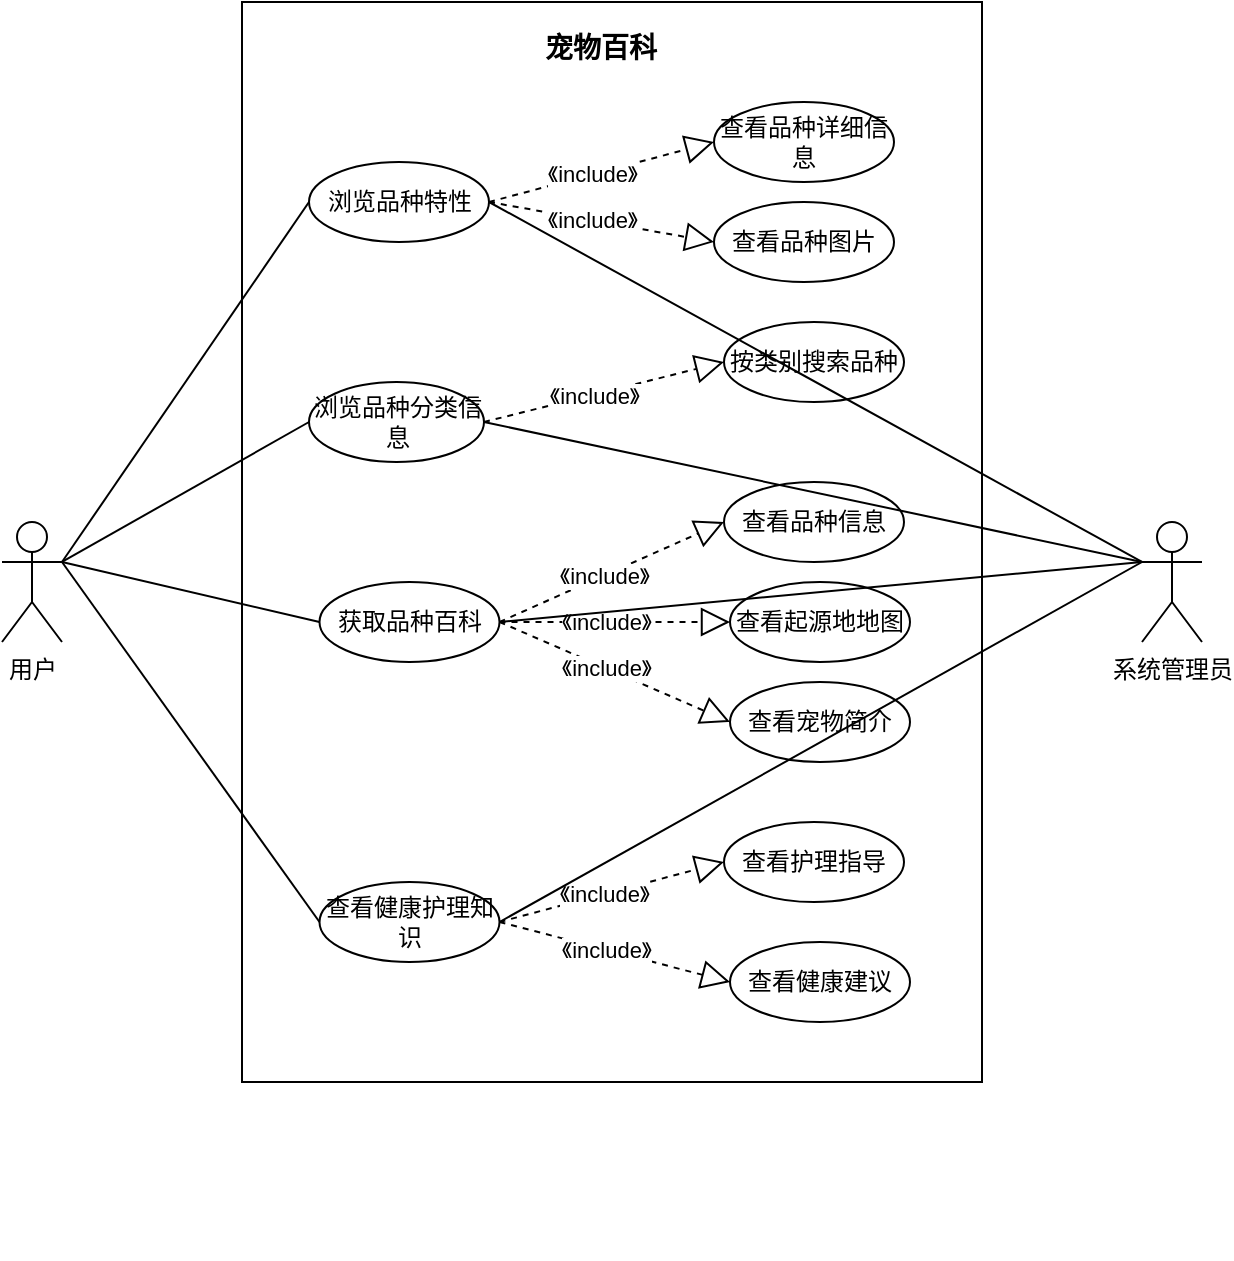<mxfile version="24.7.5">
  <diagram name="第 1 页" id="dQLx0q2Ztyzr-I0DLPRw">
    <mxGraphModel dx="1113" dy="790" grid="1" gridSize="10" guides="1" tooltips="1" connect="1" arrows="1" fold="1" page="1" pageScale="1" pageWidth="827" pageHeight="1169" math="0" shadow="0">
      <root>
        <mxCell id="0" />
        <mxCell id="1" parent="0" />
        <mxCell id="Qr4zRflr08_f6PJ-hQDn-60" value="" style="rounded=0;whiteSpace=wrap;html=1;" vertex="1" parent="1">
          <mxGeometry x="170" y="60" width="370" height="540" as="geometry" />
        </mxCell>
        <mxCell id="Qr4zRflr08_f6PJ-hQDn-2" value="用户" style="shape=umlActor;verticalLabelPosition=bottom;verticalAlign=top;html=1;outlineConnect=0;" vertex="1" parent="1">
          <mxGeometry x="50" y="320" width="30" height="60" as="geometry" />
        </mxCell>
        <mxCell id="Qr4zRflr08_f6PJ-hQDn-3" value="系统管理员" style="shape=umlActor;verticalLabelPosition=bottom;verticalAlign=top;html=1;outlineConnect=0;" vertex="1" parent="1">
          <mxGeometry x="620" y="320" width="30" height="60" as="geometry" />
        </mxCell>
        <mxCell id="Qr4zRflr08_f6PJ-hQDn-4" value="&lt;font style=&quot;font-size: 14px;&quot;&gt;宠物百科&lt;/font&gt;" style="text;strokeColor=none;fillColor=none;html=1;fontSize=24;fontStyle=1;verticalAlign=middle;align=center;" vertex="1" parent="1">
          <mxGeometry x="298.75" y="60" width="100" height="40" as="geometry" />
        </mxCell>
        <mxCell id="Qr4zRflr08_f6PJ-hQDn-5" value="浏览品种特性" style="ellipse;whiteSpace=wrap;html=1;" vertex="1" parent="1">
          <mxGeometry x="203.5" y="140" width="90" height="40" as="geometry" />
        </mxCell>
        <mxCell id="Qr4zRflr08_f6PJ-hQDn-6" value="浏览品种分类信息" style="ellipse;whiteSpace=wrap;html=1;" vertex="1" parent="1">
          <mxGeometry x="203.5" y="250" width="87.5" height="40" as="geometry" />
        </mxCell>
        <mxCell id="Qr4zRflr08_f6PJ-hQDn-7" value="获取品种百科" style="ellipse;whiteSpace=wrap;html=1;" vertex="1" parent="1">
          <mxGeometry x="208.75" y="350" width="90" height="40" as="geometry" />
        </mxCell>
        <mxCell id="Qr4zRflr08_f6PJ-hQDn-8" value="查看健康护理知识" style="ellipse;whiteSpace=wrap;html=1;" vertex="1" parent="1">
          <mxGeometry x="208.75" y="500" width="90" height="40" as="geometry" />
        </mxCell>
        <mxCell id="Qr4zRflr08_f6PJ-hQDn-18" value="" style="endArrow=none;html=1;rounded=0;exitX=1;exitY=0.333;exitDx=0;exitDy=0;exitPerimeter=0;entryX=0;entryY=0.5;entryDx=0;entryDy=0;" edge="1" parent="1" source="Qr4zRflr08_f6PJ-hQDn-2" target="Qr4zRflr08_f6PJ-hQDn-5">
          <mxGeometry width="50" height="50" relative="1" as="geometry">
            <mxPoint x="230" y="420" as="sourcePoint" />
            <mxPoint x="280" y="370" as="targetPoint" />
          </mxGeometry>
        </mxCell>
        <mxCell id="Qr4zRflr08_f6PJ-hQDn-19" value="" style="endArrow=none;html=1;rounded=0;entryX=0;entryY=0.5;entryDx=0;entryDy=0;exitX=1;exitY=0.333;exitDx=0;exitDy=0;exitPerimeter=0;" edge="1" parent="1" target="Qr4zRflr08_f6PJ-hQDn-6" source="Qr4zRflr08_f6PJ-hQDn-2">
          <mxGeometry width="50" height="50" relative="1" as="geometry">
            <mxPoint x="90" y="380" as="sourcePoint" />
            <mxPoint x="220" y="90" as="targetPoint" />
          </mxGeometry>
        </mxCell>
        <mxCell id="Qr4zRflr08_f6PJ-hQDn-20" value="" style="endArrow=none;html=1;rounded=0;entryX=0;entryY=0.5;entryDx=0;entryDy=0;exitX=1;exitY=0.333;exitDx=0;exitDy=0;exitPerimeter=0;" edge="1" parent="1" target="Qr4zRflr08_f6PJ-hQDn-7" source="Qr4zRflr08_f6PJ-hQDn-2">
          <mxGeometry width="50" height="50" relative="1" as="geometry">
            <mxPoint x="90" y="380" as="sourcePoint" />
            <mxPoint x="221" y="150" as="targetPoint" />
          </mxGeometry>
        </mxCell>
        <mxCell id="Qr4zRflr08_f6PJ-hQDn-21" value="" style="endArrow=none;html=1;rounded=0;entryX=0;entryY=0.5;entryDx=0;entryDy=0;exitX=1;exitY=0.333;exitDx=0;exitDy=0;exitPerimeter=0;" edge="1" parent="1" source="Qr4zRflr08_f6PJ-hQDn-2" target="Qr4zRflr08_f6PJ-hQDn-8">
          <mxGeometry width="50" height="50" relative="1" as="geometry">
            <mxPoint x="100" y="390" as="sourcePoint" />
            <mxPoint x="220" y="220" as="targetPoint" />
          </mxGeometry>
        </mxCell>
        <mxCell id="Qr4zRflr08_f6PJ-hQDn-23" value="查看品种详细信息" style="ellipse;whiteSpace=wrap;html=1;" vertex="1" parent="1">
          <mxGeometry x="406" y="110" width="90" height="40" as="geometry" />
        </mxCell>
        <mxCell id="Qr4zRflr08_f6PJ-hQDn-24" value="" style="endArrow=block;dashed=1;endFill=0;endSize=12;html=1;rounded=0;entryX=0;entryY=0.5;entryDx=0;entryDy=0;exitX=1;exitY=0.5;exitDx=0;exitDy=0;" edge="1" parent="1" source="Qr4zRflr08_f6PJ-hQDn-5" target="Qr4zRflr08_f6PJ-hQDn-23">
          <mxGeometry width="160" relative="1" as="geometry">
            <mxPoint x="286" y="170.0" as="sourcePoint" />
            <mxPoint x="454" y="173.95" as="targetPoint" />
          </mxGeometry>
        </mxCell>
        <mxCell id="Qr4zRflr08_f6PJ-hQDn-25" value="《include》" style="edgeLabel;html=1;align=center;verticalAlign=middle;resizable=0;points=[];" vertex="1" connectable="0" parent="Qr4zRflr08_f6PJ-hQDn-24">
          <mxGeometry x="-0.083" relative="1" as="geometry">
            <mxPoint as="offset" />
          </mxGeometry>
        </mxCell>
        <mxCell id="Qr4zRflr08_f6PJ-hQDn-32" style="edgeStyle=orthogonalEdgeStyle;rounded=0;orthogonalLoop=1;jettySize=auto;html=1;exitX=0.5;exitY=1;exitDx=0;exitDy=0;" edge="1" parent="1">
          <mxGeometry relative="1" as="geometry">
            <mxPoint x="363" y="680" as="sourcePoint" />
            <mxPoint x="363" y="680" as="targetPoint" />
          </mxGeometry>
        </mxCell>
        <mxCell id="Qr4zRflr08_f6PJ-hQDn-33" value="查看品种图片" style="ellipse;whiteSpace=wrap;html=1;" vertex="1" parent="1">
          <mxGeometry x="406" y="160" width="90" height="40" as="geometry" />
        </mxCell>
        <mxCell id="Qr4zRflr08_f6PJ-hQDn-34" value="" style="endArrow=block;dashed=1;endFill=0;endSize=12;html=1;rounded=0;entryX=0;entryY=0.5;entryDx=0;entryDy=0;exitX=1;exitY=0.5;exitDx=0;exitDy=0;" edge="1" parent="1" target="Qr4zRflr08_f6PJ-hQDn-33" source="Qr4zRflr08_f6PJ-hQDn-5">
          <mxGeometry width="160" relative="1" as="geometry">
            <mxPoint x="306" y="180" as="sourcePoint" />
            <mxPoint x="464" y="183.95" as="targetPoint" />
          </mxGeometry>
        </mxCell>
        <mxCell id="Qr4zRflr08_f6PJ-hQDn-35" value="《include》" style="edgeLabel;html=1;align=center;verticalAlign=middle;resizable=0;points=[];" vertex="1" connectable="0" parent="Qr4zRflr08_f6PJ-hQDn-34">
          <mxGeometry x="-0.083" relative="1" as="geometry">
            <mxPoint as="offset" />
          </mxGeometry>
        </mxCell>
        <mxCell id="Qr4zRflr08_f6PJ-hQDn-36" value="按类别搜索品种" style="ellipse;whiteSpace=wrap;html=1;" vertex="1" parent="1">
          <mxGeometry x="411" y="220" width="90" height="40" as="geometry" />
        </mxCell>
        <mxCell id="Qr4zRflr08_f6PJ-hQDn-37" value="" style="endArrow=block;dashed=1;endFill=0;endSize=12;html=1;rounded=0;entryX=0;entryY=0.5;entryDx=0;entryDy=0;exitX=1;exitY=0.5;exitDx=0;exitDy=0;" edge="1" parent="1" target="Qr4zRflr08_f6PJ-hQDn-36" source="Qr4zRflr08_f6PJ-hQDn-6">
          <mxGeometry width="160" relative="1" as="geometry">
            <mxPoint x="290" y="240" as="sourcePoint" />
            <mxPoint x="464" y="253.95" as="targetPoint" />
          </mxGeometry>
        </mxCell>
        <mxCell id="Qr4zRflr08_f6PJ-hQDn-38" value="《include》" style="edgeLabel;html=1;align=center;verticalAlign=middle;resizable=0;points=[];" vertex="1" connectable="0" parent="Qr4zRflr08_f6PJ-hQDn-37">
          <mxGeometry x="-0.083" relative="1" as="geometry">
            <mxPoint as="offset" />
          </mxGeometry>
        </mxCell>
        <mxCell id="Qr4zRflr08_f6PJ-hQDn-39" value="查看品种信息" style="ellipse;whiteSpace=wrap;html=1;" vertex="1" parent="1">
          <mxGeometry x="411" y="300" width="90" height="40" as="geometry" />
        </mxCell>
        <mxCell id="Qr4zRflr08_f6PJ-hQDn-40" value="" style="endArrow=block;dashed=1;endFill=0;endSize=12;html=1;rounded=0;entryX=0;entryY=0.5;entryDx=0;entryDy=0;exitX=1;exitY=0.5;exitDx=0;exitDy=0;" edge="1" parent="1" target="Qr4zRflr08_f6PJ-hQDn-39" source="Qr4zRflr08_f6PJ-hQDn-7">
          <mxGeometry width="160" relative="1" as="geometry">
            <mxPoint x="288" y="300" as="sourcePoint" />
            <mxPoint x="411" y="320" as="targetPoint" />
          </mxGeometry>
        </mxCell>
        <mxCell id="Qr4zRflr08_f6PJ-hQDn-41" value="《include》" style="edgeLabel;html=1;align=center;verticalAlign=middle;resizable=0;points=[];" vertex="1" connectable="0" parent="Qr4zRflr08_f6PJ-hQDn-40">
          <mxGeometry x="-0.083" relative="1" as="geometry">
            <mxPoint as="offset" />
          </mxGeometry>
        </mxCell>
        <mxCell id="Qr4zRflr08_f6PJ-hQDn-42" style="edgeStyle=orthogonalEdgeStyle;rounded=0;orthogonalLoop=1;jettySize=auto;html=1;exitX=0.5;exitY=1;exitDx=0;exitDy=0;" edge="1" parent="1" source="Qr4zRflr08_f6PJ-hQDn-4" target="Qr4zRflr08_f6PJ-hQDn-4">
          <mxGeometry relative="1" as="geometry" />
        </mxCell>
        <mxCell id="Qr4zRflr08_f6PJ-hQDn-43" value="查看起源地地图" style="ellipse;whiteSpace=wrap;html=1;" vertex="1" parent="1">
          <mxGeometry x="414" y="350" width="90" height="40" as="geometry" />
        </mxCell>
        <mxCell id="Qr4zRflr08_f6PJ-hQDn-44" value="" style="endArrow=block;dashed=1;endFill=0;endSize=12;html=1;rounded=0;entryX=0;entryY=0.5;entryDx=0;entryDy=0;exitX=1;exitY=0.5;exitDx=0;exitDy=0;" edge="1" parent="1" target="Qr4zRflr08_f6PJ-hQDn-43" source="Qr4zRflr08_f6PJ-hQDn-7">
          <mxGeometry width="160" relative="1" as="geometry">
            <mxPoint x="292.25" y="360" as="sourcePoint" />
            <mxPoint x="464.25" y="353.95" as="targetPoint" />
          </mxGeometry>
        </mxCell>
        <mxCell id="Qr4zRflr08_f6PJ-hQDn-45" value="《include》" style="edgeLabel;html=1;align=center;verticalAlign=middle;resizable=0;points=[];" vertex="1" connectable="0" parent="Qr4zRflr08_f6PJ-hQDn-44">
          <mxGeometry x="-0.083" relative="1" as="geometry">
            <mxPoint as="offset" />
          </mxGeometry>
        </mxCell>
        <mxCell id="Qr4zRflr08_f6PJ-hQDn-46" value="查看宠物简介" style="ellipse;whiteSpace=wrap;html=1;" vertex="1" parent="1">
          <mxGeometry x="414" y="400" width="90" height="40" as="geometry" />
        </mxCell>
        <mxCell id="Qr4zRflr08_f6PJ-hQDn-47" value="" style="endArrow=block;dashed=1;endFill=0;endSize=12;html=1;rounded=0;entryX=0;entryY=0.5;entryDx=0;entryDy=0;exitX=1;exitY=0.5;exitDx=0;exitDy=0;" edge="1" parent="1" target="Qr4zRflr08_f6PJ-hQDn-46" source="Qr4zRflr08_f6PJ-hQDn-7">
          <mxGeometry width="160" relative="1" as="geometry">
            <mxPoint x="292.25" y="360" as="sourcePoint" />
            <mxPoint x="474.25" y="363.95" as="targetPoint" />
          </mxGeometry>
        </mxCell>
        <mxCell id="Qr4zRflr08_f6PJ-hQDn-48" value="《include》" style="edgeLabel;html=1;align=center;verticalAlign=middle;resizable=0;points=[];" vertex="1" connectable="0" parent="Qr4zRflr08_f6PJ-hQDn-47">
          <mxGeometry x="-0.083" relative="1" as="geometry">
            <mxPoint as="offset" />
          </mxGeometry>
        </mxCell>
        <mxCell id="Qr4zRflr08_f6PJ-hQDn-49" value="查看护理指导" style="ellipse;whiteSpace=wrap;html=1;" vertex="1" parent="1">
          <mxGeometry x="411" y="470" width="90" height="40" as="geometry" />
        </mxCell>
        <mxCell id="Qr4zRflr08_f6PJ-hQDn-50" value="" style="endArrow=block;dashed=1;endFill=0;endSize=12;html=1;rounded=0;entryX=0;entryY=0.5;entryDx=0;entryDy=0;exitX=1;exitY=0.5;exitDx=0;exitDy=0;" edge="1" parent="1" target="Qr4zRflr08_f6PJ-hQDn-49" source="Qr4zRflr08_f6PJ-hQDn-8">
          <mxGeometry width="160" relative="1" as="geometry">
            <mxPoint x="299" y="530" as="sourcePoint" />
            <mxPoint x="411" y="480" as="targetPoint" />
          </mxGeometry>
        </mxCell>
        <mxCell id="Qr4zRflr08_f6PJ-hQDn-51" value="《include》" style="edgeLabel;html=1;align=center;verticalAlign=middle;resizable=0;points=[];" vertex="1" connectable="0" parent="Qr4zRflr08_f6PJ-hQDn-50">
          <mxGeometry x="-0.083" relative="1" as="geometry">
            <mxPoint as="offset" />
          </mxGeometry>
        </mxCell>
        <mxCell id="Qr4zRflr08_f6PJ-hQDn-52" value="查看健康建议" style="ellipse;whiteSpace=wrap;html=1;" vertex="1" parent="1">
          <mxGeometry x="414" y="530" width="90" height="40" as="geometry" />
        </mxCell>
        <mxCell id="Qr4zRflr08_f6PJ-hQDn-53" value="" style="endArrow=block;dashed=1;endFill=0;endSize=12;html=1;rounded=0;entryX=0;entryY=0.5;entryDx=0;entryDy=0;exitX=1;exitY=0.5;exitDx=0;exitDy=0;" edge="1" parent="1" target="Qr4zRflr08_f6PJ-hQDn-52" source="Qr4zRflr08_f6PJ-hQDn-8">
          <mxGeometry width="160" relative="1" as="geometry">
            <mxPoint x="299" y="530" as="sourcePoint" />
            <mxPoint x="464.25" y="513.95" as="targetPoint" />
          </mxGeometry>
        </mxCell>
        <mxCell id="Qr4zRflr08_f6PJ-hQDn-54" value="《include》" style="edgeLabel;html=1;align=center;verticalAlign=middle;resizable=0;points=[];" vertex="1" connectable="0" parent="Qr4zRflr08_f6PJ-hQDn-53">
          <mxGeometry x="-0.083" relative="1" as="geometry">
            <mxPoint as="offset" />
          </mxGeometry>
        </mxCell>
        <mxCell id="Qr4zRflr08_f6PJ-hQDn-62" value="" style="endArrow=none;html=1;rounded=0;entryX=1;entryY=0.5;entryDx=0;entryDy=0;exitX=0;exitY=0.333;exitDx=0;exitDy=0;exitPerimeter=0;" edge="1" parent="1" source="Qr4zRflr08_f6PJ-hQDn-3" target="Qr4zRflr08_f6PJ-hQDn-5">
          <mxGeometry width="50" height="50" relative="1" as="geometry">
            <mxPoint x="90" y="350" as="sourcePoint" />
            <mxPoint x="214" y="280" as="targetPoint" />
          </mxGeometry>
        </mxCell>
        <mxCell id="Qr4zRflr08_f6PJ-hQDn-63" value="" style="endArrow=none;html=1;rounded=0;entryX=1;entryY=0.5;entryDx=0;entryDy=0;" edge="1" parent="1" target="Qr4zRflr08_f6PJ-hQDn-6">
          <mxGeometry width="50" height="50" relative="1" as="geometry">
            <mxPoint x="620" y="340" as="sourcePoint" />
            <mxPoint x="304" y="170" as="targetPoint" />
          </mxGeometry>
        </mxCell>
        <mxCell id="Qr4zRflr08_f6PJ-hQDn-64" value="" style="endArrow=none;html=1;rounded=0;entryX=1;entryY=0.5;entryDx=0;entryDy=0;" edge="1" parent="1" target="Qr4zRflr08_f6PJ-hQDn-7">
          <mxGeometry width="50" height="50" relative="1" as="geometry">
            <mxPoint x="620" y="340" as="sourcePoint" />
            <mxPoint x="301" y="280" as="targetPoint" />
          </mxGeometry>
        </mxCell>
        <mxCell id="Qr4zRflr08_f6PJ-hQDn-65" value="" style="endArrow=none;html=1;rounded=0;entryX=1;entryY=0.5;entryDx=0;entryDy=0;" edge="1" parent="1" target="Qr4zRflr08_f6PJ-hQDn-8">
          <mxGeometry width="50" height="50" relative="1" as="geometry">
            <mxPoint x="620" y="340" as="sourcePoint" />
            <mxPoint x="309" y="380" as="targetPoint" />
          </mxGeometry>
        </mxCell>
      </root>
    </mxGraphModel>
  </diagram>
</mxfile>
